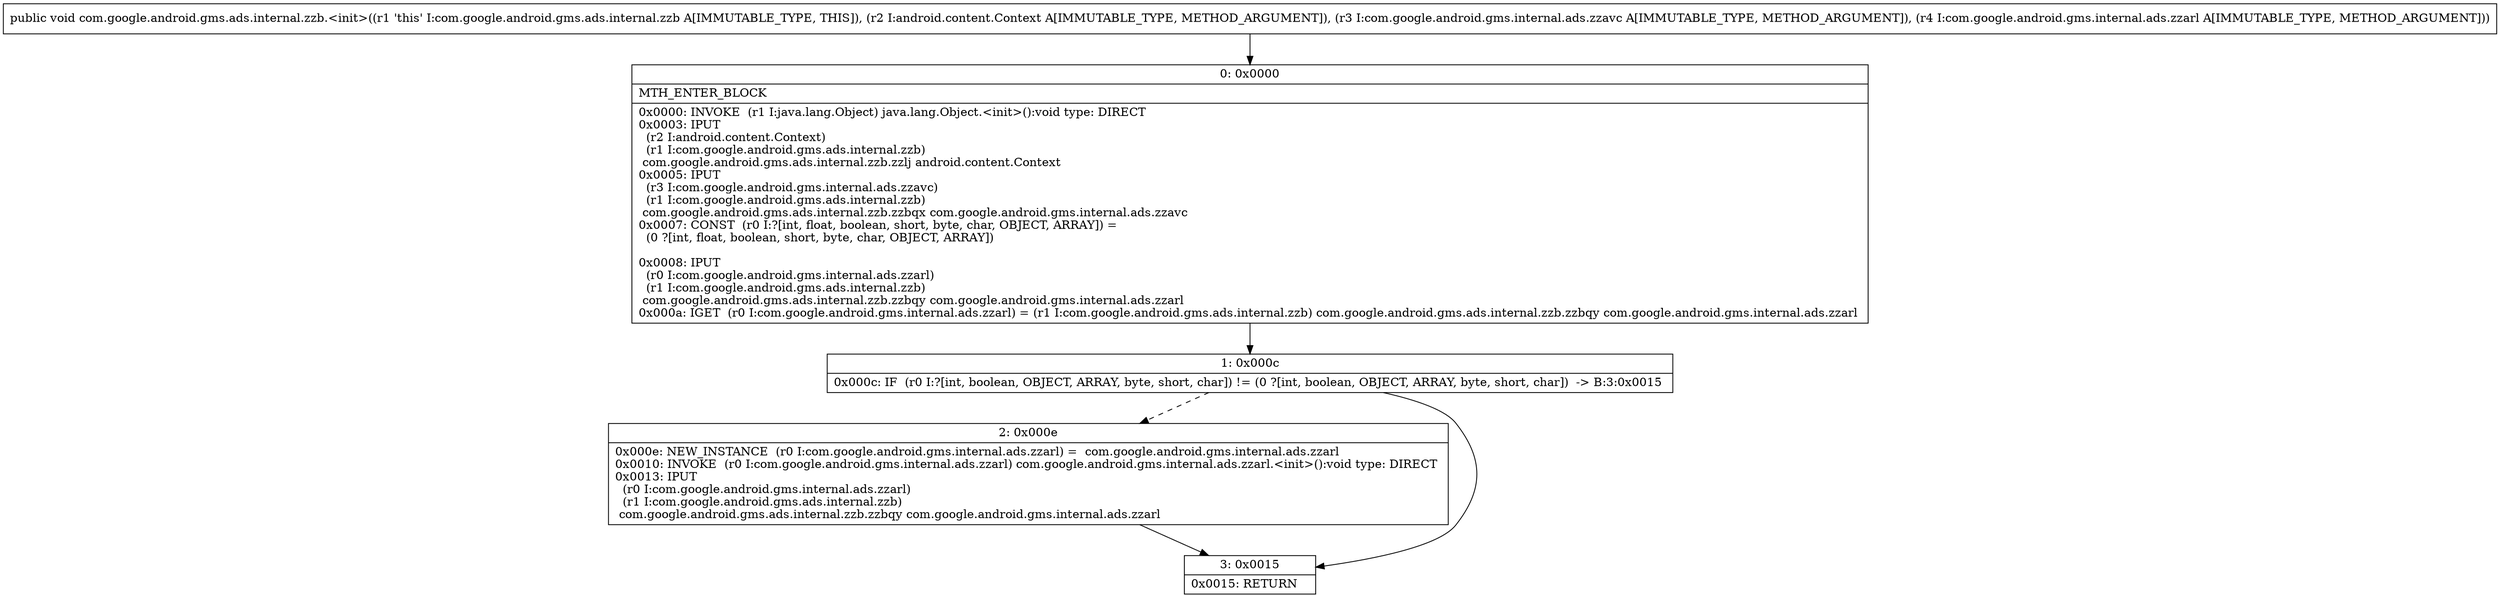 digraph "CFG forcom.google.android.gms.ads.internal.zzb.\<init\>(Landroid\/content\/Context;Lcom\/google\/android\/gms\/internal\/ads\/zzavc;Lcom\/google\/android\/gms\/internal\/ads\/zzarl;)V" {
Node_0 [shape=record,label="{0\:\ 0x0000|MTH_ENTER_BLOCK\l|0x0000: INVOKE  (r1 I:java.lang.Object) java.lang.Object.\<init\>():void type: DIRECT \l0x0003: IPUT  \l  (r2 I:android.content.Context)\l  (r1 I:com.google.android.gms.ads.internal.zzb)\l com.google.android.gms.ads.internal.zzb.zzlj android.content.Context \l0x0005: IPUT  \l  (r3 I:com.google.android.gms.internal.ads.zzavc)\l  (r1 I:com.google.android.gms.ads.internal.zzb)\l com.google.android.gms.ads.internal.zzb.zzbqx com.google.android.gms.internal.ads.zzavc \l0x0007: CONST  (r0 I:?[int, float, boolean, short, byte, char, OBJECT, ARRAY]) = \l  (0 ?[int, float, boolean, short, byte, char, OBJECT, ARRAY])\l \l0x0008: IPUT  \l  (r0 I:com.google.android.gms.internal.ads.zzarl)\l  (r1 I:com.google.android.gms.ads.internal.zzb)\l com.google.android.gms.ads.internal.zzb.zzbqy com.google.android.gms.internal.ads.zzarl \l0x000a: IGET  (r0 I:com.google.android.gms.internal.ads.zzarl) = (r1 I:com.google.android.gms.ads.internal.zzb) com.google.android.gms.ads.internal.zzb.zzbqy com.google.android.gms.internal.ads.zzarl \l}"];
Node_1 [shape=record,label="{1\:\ 0x000c|0x000c: IF  (r0 I:?[int, boolean, OBJECT, ARRAY, byte, short, char]) != (0 ?[int, boolean, OBJECT, ARRAY, byte, short, char])  \-\> B:3:0x0015 \l}"];
Node_2 [shape=record,label="{2\:\ 0x000e|0x000e: NEW_INSTANCE  (r0 I:com.google.android.gms.internal.ads.zzarl) =  com.google.android.gms.internal.ads.zzarl \l0x0010: INVOKE  (r0 I:com.google.android.gms.internal.ads.zzarl) com.google.android.gms.internal.ads.zzarl.\<init\>():void type: DIRECT \l0x0013: IPUT  \l  (r0 I:com.google.android.gms.internal.ads.zzarl)\l  (r1 I:com.google.android.gms.ads.internal.zzb)\l com.google.android.gms.ads.internal.zzb.zzbqy com.google.android.gms.internal.ads.zzarl \l}"];
Node_3 [shape=record,label="{3\:\ 0x0015|0x0015: RETURN   \l}"];
MethodNode[shape=record,label="{public void com.google.android.gms.ads.internal.zzb.\<init\>((r1 'this' I:com.google.android.gms.ads.internal.zzb A[IMMUTABLE_TYPE, THIS]), (r2 I:android.content.Context A[IMMUTABLE_TYPE, METHOD_ARGUMENT]), (r3 I:com.google.android.gms.internal.ads.zzavc A[IMMUTABLE_TYPE, METHOD_ARGUMENT]), (r4 I:com.google.android.gms.internal.ads.zzarl A[IMMUTABLE_TYPE, METHOD_ARGUMENT])) }"];
MethodNode -> Node_0;
Node_0 -> Node_1;
Node_1 -> Node_2[style=dashed];
Node_1 -> Node_3;
Node_2 -> Node_3;
}

